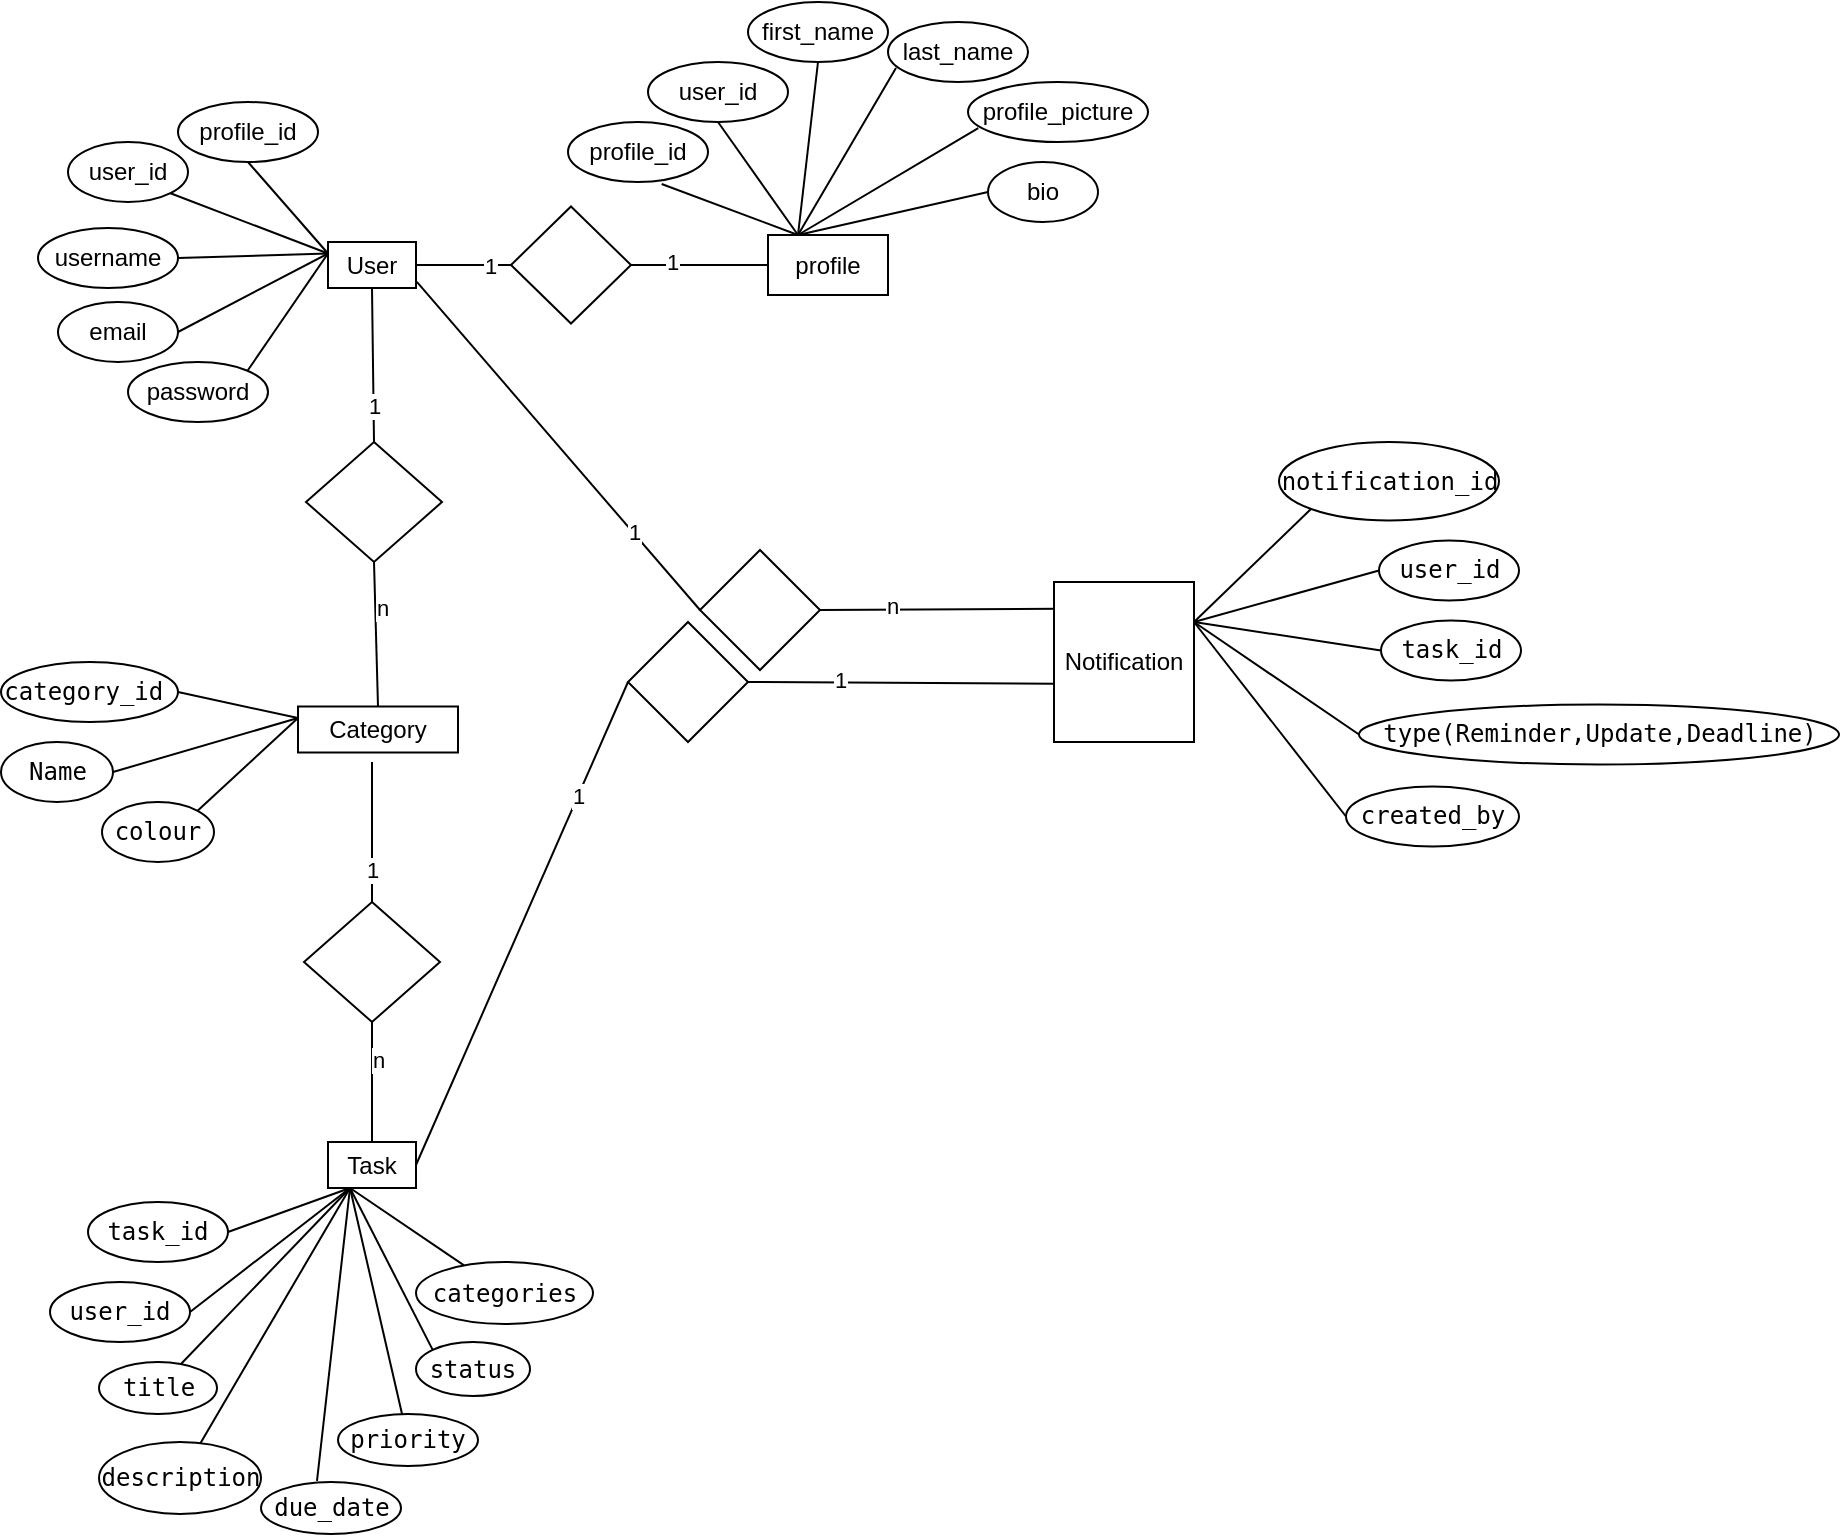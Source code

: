 <mxfile version="24.7.14">
  <diagram name="Page-1" id="2oIcgv48rsFbRuFE8hWv">
    <mxGraphModel dx="1313" dy="711" grid="1" gridSize="10" guides="1" tooltips="1" connect="1" arrows="1" fold="1" page="1" pageScale="1" pageWidth="850" pageHeight="1100" math="0" shadow="0">
      <root>
        <mxCell id="0" />
        <mxCell id="1" parent="0" />
        <mxCell id="Rj8w-bVWe5VZsiDT0nC8-1" value="User" style="rounded=0;whiteSpace=wrap;html=1;" parent="1" vertex="1">
          <mxGeometry x="275" y="380" width="44" height="23" as="geometry" />
        </mxCell>
        <mxCell id="Rj8w-bVWe5VZsiDT0nC8-2" value="user_id" style="ellipse;whiteSpace=wrap;html=1;" parent="1" vertex="1">
          <mxGeometry x="145" y="330" width="60" height="30" as="geometry" />
        </mxCell>
        <mxCell id="Rj8w-bVWe5VZsiDT0nC8-3" value="" style="endArrow=none;html=1;rounded=0;entryX=0;entryY=0.25;entryDx=0;entryDy=0;exitX=1;exitY=1;exitDx=0;exitDy=0;" parent="1" source="Rj8w-bVWe5VZsiDT0nC8-2" target="Rj8w-bVWe5VZsiDT0nC8-1" edge="1">
          <mxGeometry width="50" height="50" relative="1" as="geometry">
            <mxPoint x="165" y="480" as="sourcePoint" />
            <mxPoint x="215" y="430" as="targetPoint" />
          </mxGeometry>
        </mxCell>
        <mxCell id="Rj8w-bVWe5VZsiDT0nC8-4" value="username" style="ellipse;whiteSpace=wrap;html=1;" parent="1" vertex="1">
          <mxGeometry x="130" y="373" width="70" height="30" as="geometry" />
        </mxCell>
        <mxCell id="Rj8w-bVWe5VZsiDT0nC8-5" value="" style="endArrow=none;html=1;rounded=0;entryX=0;entryY=0.25;entryDx=0;entryDy=0;exitX=1;exitY=0.5;exitDx=0;exitDy=0;" parent="1" source="Rj8w-bVWe5VZsiDT0nC8-4" target="Rj8w-bVWe5VZsiDT0nC8-1" edge="1">
          <mxGeometry width="50" height="50" relative="1" as="geometry">
            <mxPoint x="145" y="520" as="sourcePoint" />
            <mxPoint x="255" y="426" as="targetPoint" />
          </mxGeometry>
        </mxCell>
        <mxCell id="Rj8w-bVWe5VZsiDT0nC8-6" value="email" style="ellipse;whiteSpace=wrap;html=1;" parent="1" vertex="1">
          <mxGeometry x="140" y="410" width="60" height="30" as="geometry" />
        </mxCell>
        <mxCell id="Rj8w-bVWe5VZsiDT0nC8-7" value="" style="endArrow=none;html=1;rounded=0;entryX=0;entryY=0.25;entryDx=0;entryDy=0;exitX=1;exitY=0.5;exitDx=0;exitDy=0;" parent="1" source="Rj8w-bVWe5VZsiDT0nC8-6" target="Rj8w-bVWe5VZsiDT0nC8-1" edge="1">
          <mxGeometry width="50" height="50" relative="1" as="geometry">
            <mxPoint x="135" y="560" as="sourcePoint" />
            <mxPoint x="245" y="466" as="targetPoint" />
          </mxGeometry>
        </mxCell>
        <mxCell id="Rj8w-bVWe5VZsiDT0nC8-8" value="password" style="ellipse;whiteSpace=wrap;html=1;" parent="1" vertex="1">
          <mxGeometry x="175" y="440" width="70" height="30" as="geometry" />
        </mxCell>
        <mxCell id="Rj8w-bVWe5VZsiDT0nC8-9" value="" style="endArrow=none;html=1;rounded=0;exitX=1;exitY=0;exitDx=0;exitDy=0;entryX=0;entryY=0.25;entryDx=0;entryDy=0;" parent="1" source="Rj8w-bVWe5VZsiDT0nC8-8" target="Rj8w-bVWe5VZsiDT0nC8-1" edge="1">
          <mxGeometry width="50" height="50" relative="1" as="geometry">
            <mxPoint x="135" y="600" as="sourcePoint" />
            <mxPoint x="275" y="390" as="targetPoint" />
          </mxGeometry>
        </mxCell>
        <mxCell id="Rj8w-bVWe5VZsiDT0nC8-10" value="" style="rhombus;whiteSpace=wrap;html=1;" parent="1" vertex="1">
          <mxGeometry x="366.5" y="362.25" width="60" height="58.5" as="geometry" />
        </mxCell>
        <mxCell id="Rj8w-bVWe5VZsiDT0nC8-11" value="" style="endArrow=none;html=1;rounded=0;exitX=1;exitY=0.5;exitDx=0;exitDy=0;entryX=0;entryY=0.5;entryDx=0;entryDy=0;" parent="1" source="Rj8w-bVWe5VZsiDT0nC8-1" target="Rj8w-bVWe5VZsiDT0nC8-10" edge="1">
          <mxGeometry width="50" height="50" relative="1" as="geometry">
            <mxPoint x="350" y="380" as="sourcePoint" />
            <mxPoint x="365" y="390" as="targetPoint" />
          </mxGeometry>
        </mxCell>
        <mxCell id="Rj8w-bVWe5VZsiDT0nC8-16" value="1" style="edgeLabel;html=1;align=center;verticalAlign=middle;resizable=0;points=[];" parent="Rj8w-bVWe5VZsiDT0nC8-11" vertex="1" connectable="0">
          <mxGeometry x="0.529" relative="1" as="geometry">
            <mxPoint as="offset" />
          </mxGeometry>
        </mxCell>
        <mxCell id="Rj8w-bVWe5VZsiDT0nC8-13" value="profile_id" style="ellipse;whiteSpace=wrap;html=1;" parent="1" vertex="1">
          <mxGeometry x="200" y="310" width="70" height="30" as="geometry" />
        </mxCell>
        <mxCell id="Rj8w-bVWe5VZsiDT0nC8-14" value="" style="endArrow=none;html=1;rounded=0;exitX=0.5;exitY=1;exitDx=0;exitDy=0;entryX=0;entryY=0.25;entryDx=0;entryDy=0;" parent="1" source="Rj8w-bVWe5VZsiDT0nC8-13" target="Rj8w-bVWe5VZsiDT0nC8-1" edge="1">
          <mxGeometry width="50" height="50" relative="1" as="geometry">
            <mxPoint x="225" y="457" as="sourcePoint" />
            <mxPoint x="275" y="390" as="targetPoint" />
          </mxGeometry>
        </mxCell>
        <mxCell id="Rj8w-bVWe5VZsiDT0nC8-18" value="profile" style="rounded=0;whiteSpace=wrap;html=1;" parent="1" vertex="1">
          <mxGeometry x="495" y="376.5" width="60" height="30" as="geometry" />
        </mxCell>
        <mxCell id="Rj8w-bVWe5VZsiDT0nC8-19" value="" style="endArrow=none;html=1;rounded=0;entryX=0;entryY=0.5;entryDx=0;entryDy=0;exitX=1;exitY=0.5;exitDx=0;exitDy=0;" parent="1" source="Rj8w-bVWe5VZsiDT0nC8-10" target="Rj8w-bVWe5VZsiDT0nC8-18" edge="1">
          <mxGeometry width="50" height="50" relative="1" as="geometry">
            <mxPoint x="375" y="530" as="sourcePoint" />
            <mxPoint x="425" y="480" as="targetPoint" />
          </mxGeometry>
        </mxCell>
        <mxCell id="Rj8w-bVWe5VZsiDT0nC8-20" value="1" style="edgeLabel;html=1;align=center;verticalAlign=middle;resizable=0;points=[];" parent="Rj8w-bVWe5VZsiDT0nC8-19" vertex="1" connectable="0">
          <mxGeometry x="-0.408" y="3" relative="1" as="geometry">
            <mxPoint y="1" as="offset" />
          </mxGeometry>
        </mxCell>
        <mxCell id="Rj8w-bVWe5VZsiDT0nC8-21" value="profile_id" style="ellipse;whiteSpace=wrap;html=1;" parent="1" vertex="1">
          <mxGeometry x="395" y="320" width="70" height="30" as="geometry" />
        </mxCell>
        <mxCell id="Rj8w-bVWe5VZsiDT0nC8-22" value="" style="endArrow=none;html=1;rounded=0;exitX=0.669;exitY=1.033;exitDx=0;exitDy=0;entryX=0.25;entryY=0;entryDx=0;entryDy=0;exitPerimeter=0;" parent="1" source="Rj8w-bVWe5VZsiDT0nC8-21" target="Rj8w-bVWe5VZsiDT0nC8-18" edge="1">
          <mxGeometry width="50" height="50" relative="1" as="geometry">
            <mxPoint x="450" y="411" as="sourcePoint" />
            <mxPoint x="500" y="340" as="targetPoint" />
          </mxGeometry>
        </mxCell>
        <mxCell id="Rj8w-bVWe5VZsiDT0nC8-23" value="user_id" style="ellipse;whiteSpace=wrap;html=1;" parent="1" vertex="1">
          <mxGeometry x="435" y="290" width="70" height="30" as="geometry" />
        </mxCell>
        <mxCell id="Rj8w-bVWe5VZsiDT0nC8-24" value="" style="endArrow=none;html=1;rounded=0;exitX=0.5;exitY=1;exitDx=0;exitDy=0;entryX=0.25;entryY=0;entryDx=0;entryDy=0;" parent="1" source="Rj8w-bVWe5VZsiDT0nC8-23" target="Rj8w-bVWe5VZsiDT0nC8-18" edge="1">
          <mxGeometry width="50" height="50" relative="1" as="geometry">
            <mxPoint x="530" y="394" as="sourcePoint" />
            <mxPoint x="580" y="360" as="targetPoint" />
          </mxGeometry>
        </mxCell>
        <mxCell id="Rj8w-bVWe5VZsiDT0nC8-25" value="first_name" style="ellipse;whiteSpace=wrap;html=1;" parent="1" vertex="1">
          <mxGeometry x="485" y="260" width="70" height="30" as="geometry" />
        </mxCell>
        <mxCell id="Rj8w-bVWe5VZsiDT0nC8-26" value="" style="endArrow=none;html=1;rounded=0;exitX=0.5;exitY=1;exitDx=0;exitDy=0;entryX=0.25;entryY=0;entryDx=0;entryDy=0;" parent="1" source="Rj8w-bVWe5VZsiDT0nC8-25" target="Rj8w-bVWe5VZsiDT0nC8-18" edge="1">
          <mxGeometry width="50" height="50" relative="1" as="geometry">
            <mxPoint x="580" y="407" as="sourcePoint" />
            <mxPoint x="630" y="373" as="targetPoint" />
          </mxGeometry>
        </mxCell>
        <mxCell id="TDnGn_1f78GrU_RNi5Ye-1" value="last_name" style="ellipse;whiteSpace=wrap;html=1;" parent="1" vertex="1">
          <mxGeometry x="555" y="270" width="70" height="30" as="geometry" />
        </mxCell>
        <mxCell id="TDnGn_1f78GrU_RNi5Ye-2" value="" style="endArrow=none;html=1;rounded=0;exitX=0.057;exitY=0.767;exitDx=0;exitDy=0;entryX=0.25;entryY=0;entryDx=0;entryDy=0;exitPerimeter=0;" parent="1" source="TDnGn_1f78GrU_RNi5Ye-1" target="Rj8w-bVWe5VZsiDT0nC8-18" edge="1">
          <mxGeometry width="50" height="50" relative="1" as="geometry">
            <mxPoint x="605" y="440" as="sourcePoint" />
            <mxPoint x="535" y="410" as="targetPoint" />
          </mxGeometry>
        </mxCell>
        <mxCell id="TDnGn_1f78GrU_RNi5Ye-3" value="profile_picture" style="ellipse;whiteSpace=wrap;html=1;" parent="1" vertex="1">
          <mxGeometry x="595" y="300" width="90" height="30" as="geometry" />
        </mxCell>
        <mxCell id="TDnGn_1f78GrU_RNi5Ye-4" value="" style="endArrow=none;html=1;rounded=0;exitX=0.057;exitY=0.767;exitDx=0;exitDy=0;entryX=0.25;entryY=0;entryDx=0;entryDy=0;exitPerimeter=0;" parent="1" source="TDnGn_1f78GrU_RNi5Ye-3" target="Rj8w-bVWe5VZsiDT0nC8-18" edge="1">
          <mxGeometry width="50" height="50" relative="1" as="geometry">
            <mxPoint x="620" y="473" as="sourcePoint" />
            <mxPoint x="525" y="410" as="targetPoint" />
          </mxGeometry>
        </mxCell>
        <mxCell id="TDnGn_1f78GrU_RNi5Ye-6" value="bio" style="ellipse;whiteSpace=wrap;html=1;" parent="1" vertex="1">
          <mxGeometry x="605" y="340" width="55" height="30" as="geometry" />
        </mxCell>
        <mxCell id="TDnGn_1f78GrU_RNi5Ye-7" value="" style="endArrow=none;html=1;rounded=0;exitX=0;exitY=0.5;exitDx=0;exitDy=0;entryX=0.25;entryY=0;entryDx=0;entryDy=0;" parent="1" source="TDnGn_1f78GrU_RNi5Ye-6" target="Rj8w-bVWe5VZsiDT0nC8-18" edge="1">
          <mxGeometry width="50" height="50" relative="1" as="geometry">
            <mxPoint x="650" y="504.5" as="sourcePoint" />
            <mxPoint x="555" y="441.5" as="targetPoint" />
          </mxGeometry>
        </mxCell>
        <mxCell id="TDnGn_1f78GrU_RNi5Ye-8" value="" style="rhombus;whiteSpace=wrap;html=1;" parent="1" vertex="1">
          <mxGeometry x="264" y="480" width="68" height="60" as="geometry" />
        </mxCell>
        <mxCell id="TDnGn_1f78GrU_RNi5Ye-9" value="" style="endArrow=none;html=1;rounded=0;entryX=0.5;entryY=0;entryDx=0;entryDy=0;exitX=0.5;exitY=1;exitDx=0;exitDy=0;" parent="1" source="Rj8w-bVWe5VZsiDT0nC8-1" target="TDnGn_1f78GrU_RNi5Ye-8" edge="1">
          <mxGeometry width="50" height="50" relative="1" as="geometry">
            <mxPoint x="295" y="401" as="sourcePoint" />
            <mxPoint x="335" y="467.75" as="targetPoint" />
          </mxGeometry>
        </mxCell>
        <mxCell id="TDnGn_1f78GrU_RNi5Ye-10" value="1" style="edgeLabel;html=1;align=center;verticalAlign=middle;resizable=0;points=[];" parent="TDnGn_1f78GrU_RNi5Ye-9" vertex="1" connectable="0">
          <mxGeometry x="0.529" relative="1" as="geometry">
            <mxPoint as="offset" />
          </mxGeometry>
        </mxCell>
        <mxCell id="TDnGn_1f78GrU_RNi5Ye-11" value="" style="endArrow=none;html=1;rounded=0;exitX=0.5;exitY=1;exitDx=0;exitDy=0;entryX=0.5;entryY=0;entryDx=0;entryDy=0;" parent="1" source="TDnGn_1f78GrU_RNi5Ye-8" target="HAXW_RtDJW_a83ujI_BT-6" edge="1">
          <mxGeometry width="50" height="50" relative="1" as="geometry">
            <mxPoint x="345" y="607.75" as="sourcePoint" />
            <mxPoint x="300" y="610" as="targetPoint" />
          </mxGeometry>
        </mxCell>
        <mxCell id="TDnGn_1f78GrU_RNi5Ye-12" value="n" style="edgeLabel;html=1;align=center;verticalAlign=middle;resizable=0;points=[];" parent="TDnGn_1f78GrU_RNi5Ye-11" vertex="1" connectable="0">
          <mxGeometry x="-0.408" y="3" relative="1" as="geometry">
            <mxPoint y="1" as="offset" />
          </mxGeometry>
        </mxCell>
        <mxCell id="TDnGn_1f78GrU_RNi5Ye-13" value="Task" style="rounded=0;whiteSpace=wrap;html=1;" parent="1" vertex="1">
          <mxGeometry x="275" y="830" width="44" height="23" as="geometry" />
        </mxCell>
        <mxCell id="TDnGn_1f78GrU_RNi5Ye-14" value="&lt;code&gt;task_id&lt;/code&gt;" style="ellipse;whiteSpace=wrap;html=1;" parent="1" vertex="1">
          <mxGeometry x="155" y="860" width="70" height="30" as="geometry" />
        </mxCell>
        <mxCell id="TDnGn_1f78GrU_RNi5Ye-15" value="" style="endArrow=none;html=1;rounded=0;exitX=1;exitY=0.5;exitDx=0;exitDy=0;entryX=0.25;entryY=1;entryDx=0;entryDy=0;" parent="1" source="TDnGn_1f78GrU_RNi5Ye-14" target="TDnGn_1f78GrU_RNi5Ye-13" edge="1">
          <mxGeometry width="50" height="50" relative="1" as="geometry">
            <mxPoint x="220" y="1072.75" as="sourcePoint" />
            <mxPoint x="270" y="1005.75" as="targetPoint" />
          </mxGeometry>
        </mxCell>
        <mxCell id="TDnGn_1f78GrU_RNi5Ye-18" value="&lt;code&gt;user_id&lt;/code&gt;" style="ellipse;whiteSpace=wrap;html=1;" parent="1" vertex="1">
          <mxGeometry x="136" y="900" width="70" height="30" as="geometry" />
        </mxCell>
        <mxCell id="TDnGn_1f78GrU_RNi5Ye-19" value="" style="endArrow=none;html=1;rounded=0;exitX=1;exitY=0.5;exitDx=0;exitDy=0;entryX=0.25;entryY=1;entryDx=0;entryDy=0;" parent="1" source="TDnGn_1f78GrU_RNi5Ye-18" target="TDnGn_1f78GrU_RNi5Ye-13" edge="1">
          <mxGeometry width="50" height="50" relative="1" as="geometry">
            <mxPoint x="250" y="1109.75" as="sourcePoint" />
            <mxPoint x="316" y="1025.75" as="targetPoint" />
          </mxGeometry>
        </mxCell>
        <mxCell id="TDnGn_1f78GrU_RNi5Ye-20" value="&lt;code&gt;title&lt;/code&gt;" style="ellipse;whiteSpace=wrap;html=1;" parent="1" vertex="1">
          <mxGeometry x="160.5" y="940" width="59" height="26" as="geometry" />
        </mxCell>
        <mxCell id="TDnGn_1f78GrU_RNi5Ye-21" value="" style="endArrow=none;html=1;rounded=0;entryX=0.25;entryY=1;entryDx=0;entryDy=0;" parent="1" source="TDnGn_1f78GrU_RNi5Ye-20" target="TDnGn_1f78GrU_RNi5Ye-13" edge="1">
          <mxGeometry width="50" height="50" relative="1" as="geometry">
            <mxPoint x="301" y="1136.75" as="sourcePoint" />
            <mxPoint x="337" y="1015.75" as="targetPoint" />
          </mxGeometry>
        </mxCell>
        <mxCell id="TDnGn_1f78GrU_RNi5Ye-22" value="&lt;code&gt;description&lt;/code&gt;" style="ellipse;whiteSpace=wrap;html=1;" parent="1" vertex="1">
          <mxGeometry x="160.5" y="980" width="81" height="36" as="geometry" />
        </mxCell>
        <mxCell id="TDnGn_1f78GrU_RNi5Ye-23" value="" style="endArrow=none;html=1;rounded=0;entryX=0.25;entryY=1;entryDx=0;entryDy=0;" parent="1" source="TDnGn_1f78GrU_RNi5Ye-22" target="TDnGn_1f78GrU_RNi5Ye-13" edge="1">
          <mxGeometry width="50" height="50" relative="1" as="geometry">
            <mxPoint x="379" y="1136.75" as="sourcePoint" />
            <mxPoint x="305" y="988.75" as="targetPoint" />
          </mxGeometry>
        </mxCell>
        <mxCell id="TDnGn_1f78GrU_RNi5Ye-24" value="&lt;code&gt;due_date&lt;/code&gt;" style="ellipse;whiteSpace=wrap;html=1;" parent="1" vertex="1">
          <mxGeometry x="241.5" y="1000" width="70" height="26" as="geometry" />
        </mxCell>
        <mxCell id="TDnGn_1f78GrU_RNi5Ye-25" value="" style="endArrow=none;html=1;rounded=0;entryX=0.25;entryY=1;entryDx=0;entryDy=0;exitX=0.4;exitY=-0.023;exitDx=0;exitDy=0;exitPerimeter=0;" parent="1" source="TDnGn_1f78GrU_RNi5Ye-24" target="TDnGn_1f78GrU_RNi5Ye-13" edge="1">
          <mxGeometry width="50" height="50" relative="1" as="geometry">
            <mxPoint x="380" y="1131.75" as="sourcePoint" />
            <mxPoint x="365" y="983.75" as="targetPoint" />
          </mxGeometry>
        </mxCell>
        <mxCell id="TDnGn_1f78GrU_RNi5Ye-26" value="&lt;code&gt;priority&lt;/code&gt;" style="ellipse;whiteSpace=wrap;html=1;" parent="1" vertex="1">
          <mxGeometry x="280" y="966" width="70" height="26" as="geometry" />
        </mxCell>
        <mxCell id="TDnGn_1f78GrU_RNi5Ye-27" value="" style="endArrow=none;html=1;rounded=0;entryX=0.25;entryY=1;entryDx=0;entryDy=0;" parent="1" source="TDnGn_1f78GrU_RNi5Ye-26" target="TDnGn_1f78GrU_RNi5Ye-13" edge="1">
          <mxGeometry width="50" height="50" relative="1" as="geometry">
            <mxPoint x="409" y="1098.75" as="sourcePoint" />
            <mxPoint x="315" y="955.75" as="targetPoint" />
          </mxGeometry>
        </mxCell>
        <mxCell id="TDnGn_1f78GrU_RNi5Ye-28" value="&lt;code&gt;status&lt;/code&gt;" style="ellipse;whiteSpace=wrap;html=1;" parent="1" vertex="1">
          <mxGeometry x="319" y="930" width="57" height="27" as="geometry" />
        </mxCell>
        <mxCell id="TDnGn_1f78GrU_RNi5Ye-29" value="" style="endArrow=none;html=1;rounded=0;entryX=0.25;entryY=1;entryDx=0;entryDy=0;exitX=0;exitY=0;exitDx=0;exitDy=0;" parent="1" source="TDnGn_1f78GrU_RNi5Ye-28" target="TDnGn_1f78GrU_RNi5Ye-13" edge="1">
          <mxGeometry width="50" height="50" relative="1" as="geometry">
            <mxPoint x="442" y="1067.75" as="sourcePoint" />
            <mxPoint x="319" y="957.75" as="targetPoint" />
          </mxGeometry>
        </mxCell>
        <mxCell id="TDnGn_1f78GrU_RNi5Ye-30" value="&lt;code&gt;categories&lt;/code&gt;" style="ellipse;whiteSpace=wrap;html=1;" parent="1" vertex="1">
          <mxGeometry x="319" y="890" width="88.5" height="31" as="geometry" />
        </mxCell>
        <mxCell id="TDnGn_1f78GrU_RNi5Ye-31" value="" style="endArrow=none;html=1;rounded=0;entryX=0.25;entryY=1;entryDx=0;entryDy=0;" parent="1" source="TDnGn_1f78GrU_RNi5Ye-30" target="TDnGn_1f78GrU_RNi5Ye-13" edge="1">
          <mxGeometry width="50" height="50" relative="1" as="geometry">
            <mxPoint x="461" y="1040.75" as="sourcePoint" />
            <mxPoint x="305" y="961.75" as="targetPoint" />
          </mxGeometry>
        </mxCell>
        <mxCell id="T5rermQS7O7GPR66ioIY-12" value="" style="rhombus;whiteSpace=wrap;html=1;" parent="1" vertex="1">
          <mxGeometry x="461" y="534" width="60" height="60" as="geometry" />
        </mxCell>
        <mxCell id="T5rermQS7O7GPR66ioIY-13" value="" style="endArrow=none;html=1;rounded=0;exitX=1.01;exitY=0.866;exitDx=0;exitDy=0;entryX=0;entryY=0.5;entryDx=0;entryDy=0;exitPerimeter=0;" parent="1" source="Rj8w-bVWe5VZsiDT0nC8-1" target="T5rermQS7O7GPR66ioIY-12" edge="1">
          <mxGeometry width="50" height="50" relative="1" as="geometry">
            <mxPoint x="338" y="420.75" as="sourcePoint" />
            <mxPoint x="461" y="544.75" as="targetPoint" />
          </mxGeometry>
        </mxCell>
        <mxCell id="T5rermQS7O7GPR66ioIY-14" value="1" style="edgeLabel;html=1;align=center;verticalAlign=middle;resizable=0;points=[];" parent="T5rermQS7O7GPR66ioIY-13" vertex="1" connectable="0">
          <mxGeometry x="0.529" relative="1" as="geometry">
            <mxPoint as="offset" />
          </mxGeometry>
        </mxCell>
        <mxCell id="T5rermQS7O7GPR66ioIY-15" value="" style="endArrow=none;html=1;rounded=0;exitX=1;exitY=0.5;exitDx=0;exitDy=0;entryX=0.035;entryY=0.167;entryDx=0;entryDy=0;entryPerimeter=0;" parent="1" source="T5rermQS7O7GPR66ioIY-12" target="T5rermQS7O7GPR66ioIY-17" edge="1">
          <mxGeometry width="50" height="50" relative="1" as="geometry">
            <mxPoint x="514" y="684.75" as="sourcePoint" />
            <mxPoint x="623" y="495" as="targetPoint" />
          </mxGeometry>
        </mxCell>
        <mxCell id="T5rermQS7O7GPR66ioIY-16" value="n" style="edgeLabel;html=1;align=center;verticalAlign=middle;resizable=0;points=[];" parent="T5rermQS7O7GPR66ioIY-15" vertex="1" connectable="0">
          <mxGeometry x="-0.408" y="3" relative="1" as="geometry">
            <mxPoint y="1" as="offset" />
          </mxGeometry>
        </mxCell>
        <mxCell id="T5rermQS7O7GPR66ioIY-17" value="Notification" style="rounded=0;whiteSpace=wrap;html=1;" parent="1" vertex="1">
          <mxGeometry x="638" y="550" width="70" height="80" as="geometry" />
        </mxCell>
        <mxCell id="T5rermQS7O7GPR66ioIY-18" value="&lt;code&gt;notification_id&lt;/code&gt;" style="ellipse;whiteSpace=wrap;html=1;" parent="1" vertex="1">
          <mxGeometry x="750.5" y="480" width="110" height="39.25" as="geometry" />
        </mxCell>
        <mxCell id="T5rermQS7O7GPR66ioIY-19" value="" style="endArrow=none;html=1;rounded=0;exitX=0;exitY=1;exitDx=0;exitDy=0;entryX=1;entryY=0.25;entryDx=0;entryDy=0;" parent="1" source="T5rermQS7O7GPR66ioIY-18" edge="1" target="T5rermQS7O7GPR66ioIY-17">
          <mxGeometry width="50" height="50" relative="1" as="geometry">
            <mxPoint x="835.25" y="674.5" as="sourcePoint" />
            <mxPoint x="707.5" y="570" as="targetPoint" />
          </mxGeometry>
        </mxCell>
        <mxCell id="T5rermQS7O7GPR66ioIY-20" value="&lt;code&gt;user_id&lt;/code&gt;" style="ellipse;whiteSpace=wrap;html=1;" parent="1" vertex="1">
          <mxGeometry x="800.5" y="529.25" width="70" height="30" as="geometry" />
        </mxCell>
        <mxCell id="T5rermQS7O7GPR66ioIY-21" value="" style="endArrow=none;html=1;rounded=0;exitX=0;exitY=0.5;exitDx=0;exitDy=0;entryX=1;entryY=0.25;entryDx=0;entryDy=0;" parent="1" source="T5rermQS7O7GPR66ioIY-20" target="T5rermQS7O7GPR66ioIY-17" edge="1">
          <mxGeometry width="50" height="50" relative="1" as="geometry">
            <mxPoint x="861.25" y="723.75" as="sourcePoint" />
            <mxPoint x="725.5" y="605.25" as="targetPoint" />
          </mxGeometry>
        </mxCell>
        <mxCell id="T5rermQS7O7GPR66ioIY-23" value="&lt;code&gt;task_id&lt;/code&gt;" style="ellipse;whiteSpace=wrap;html=1;" parent="1" vertex="1">
          <mxGeometry x="801.5" y="569.25" width="70" height="30" as="geometry" />
        </mxCell>
        <mxCell id="T5rermQS7O7GPR66ioIY-24" value="" style="endArrow=none;html=1;rounded=0;exitX=0;exitY=0.5;exitDx=0;exitDy=0;entryX=1;entryY=0.25;entryDx=0;entryDy=0;" parent="1" source="T5rermQS7O7GPR66ioIY-23" target="T5rermQS7O7GPR66ioIY-17" edge="1">
          <mxGeometry width="50" height="50" relative="1" as="geometry">
            <mxPoint x="862.25" y="763.75" as="sourcePoint" />
            <mxPoint x="700.5" y="598" as="targetPoint" />
          </mxGeometry>
        </mxCell>
        <mxCell id="T5rermQS7O7GPR66ioIY-25" value="&lt;code&gt;type(Reminder,Update,Deadline)&lt;/code&gt;" style="ellipse;whiteSpace=wrap;html=1;" parent="1" vertex="1">
          <mxGeometry x="790.5" y="611.25" width="240" height="30" as="geometry" />
        </mxCell>
        <mxCell id="T5rermQS7O7GPR66ioIY-26" value="" style="endArrow=none;html=1;rounded=0;exitX=0;exitY=0.5;exitDx=0;exitDy=0;entryX=1;entryY=0.25;entryDx=0;entryDy=0;" parent="1" source="T5rermQS7O7GPR66ioIY-25" target="T5rermQS7O7GPR66ioIY-17" edge="1">
          <mxGeometry width="50" height="50" relative="1" as="geometry">
            <mxPoint x="851.25" y="805.75" as="sourcePoint" />
            <mxPoint x="688.5" y="600" as="targetPoint" />
          </mxGeometry>
        </mxCell>
        <mxCell id="T5rermQS7O7GPR66ioIY-27" value="&lt;code&gt;created_by&lt;/code&gt;" style="ellipse;whiteSpace=wrap;html=1;" parent="1" vertex="1">
          <mxGeometry x="784" y="652.25" width="86.5" height="30" as="geometry" />
        </mxCell>
        <mxCell id="T5rermQS7O7GPR66ioIY-28" value="" style="endArrow=none;html=1;rounded=0;exitX=0;exitY=0.5;exitDx=0;exitDy=0;entryX=1;entryY=0.25;entryDx=0;entryDy=0;" parent="1" source="T5rermQS7O7GPR66ioIY-27" target="T5rermQS7O7GPR66ioIY-17" edge="1">
          <mxGeometry width="50" height="50" relative="1" as="geometry">
            <mxPoint x="844.75" y="846.75" as="sourcePoint" />
            <mxPoint x="693" y="599" as="targetPoint" />
          </mxGeometry>
        </mxCell>
        <mxCell id="T5rermQS7O7GPR66ioIY-34" value="" style="rhombus;whiteSpace=wrap;html=1;" parent="1" vertex="1">
          <mxGeometry x="425" y="570" width="60" height="60" as="geometry" />
        </mxCell>
        <mxCell id="T5rermQS7O7GPR66ioIY-35" value="" style="endArrow=none;html=1;rounded=0;entryX=0;entryY=0.5;entryDx=0;entryDy=0;exitX=1;exitY=0.5;exitDx=0;exitDy=0;" parent="1" source="TDnGn_1f78GrU_RNi5Ye-13" target="T5rermQS7O7GPR66ioIY-34" edge="1">
          <mxGeometry width="50" height="50" relative="1" as="geometry">
            <mxPoint x="340" y="590" as="sourcePoint" />
            <mxPoint x="462" y="574.75" as="targetPoint" />
          </mxGeometry>
        </mxCell>
        <mxCell id="T5rermQS7O7GPR66ioIY-36" value="1" style="edgeLabel;html=1;align=center;verticalAlign=middle;resizable=0;points=[];" parent="T5rermQS7O7GPR66ioIY-35" vertex="1" connectable="0">
          <mxGeometry x="0.529" relative="1" as="geometry">
            <mxPoint as="offset" />
          </mxGeometry>
        </mxCell>
        <mxCell id="T5rermQS7O7GPR66ioIY-37" value="" style="endArrow=none;html=1;rounded=0;exitX=1;exitY=0.5;exitDx=0;exitDy=0;entryX=0.003;entryY=0.636;entryDx=0;entryDy=0;entryPerimeter=0;" parent="1" source="T5rermQS7O7GPR66ioIY-34" target="T5rermQS7O7GPR66ioIY-17" edge="1">
          <mxGeometry width="50" height="50" relative="1" as="geometry">
            <mxPoint x="515" y="714.75" as="sourcePoint" />
            <mxPoint x="633" y="525" as="targetPoint" />
          </mxGeometry>
        </mxCell>
        <mxCell id="T5rermQS7O7GPR66ioIY-38" value="1" style="edgeLabel;html=1;align=center;verticalAlign=middle;resizable=0;points=[];" parent="T5rermQS7O7GPR66ioIY-37" vertex="1" connectable="0">
          <mxGeometry x="-0.408" y="3" relative="1" as="geometry">
            <mxPoint y="1" as="offset" />
          </mxGeometry>
        </mxCell>
        <mxCell id="HAXW_RtDJW_a83ujI_BT-1" value="" style="rhombus;whiteSpace=wrap;html=1;" vertex="1" parent="1">
          <mxGeometry x="263" y="710" width="68" height="60" as="geometry" />
        </mxCell>
        <mxCell id="HAXW_RtDJW_a83ujI_BT-2" value="" style="endArrow=none;html=1;rounded=0;entryX=0.5;entryY=0;entryDx=0;entryDy=0;exitX=0.5;exitY=1;exitDx=0;exitDy=0;" edge="1" parent="1" target="HAXW_RtDJW_a83ujI_BT-1">
          <mxGeometry width="50" height="50" relative="1" as="geometry">
            <mxPoint x="297" y="640" as="sourcePoint" />
            <mxPoint x="335" y="704.75" as="targetPoint" />
          </mxGeometry>
        </mxCell>
        <mxCell id="HAXW_RtDJW_a83ujI_BT-3" value="1" style="edgeLabel;html=1;align=center;verticalAlign=middle;resizable=0;points=[];" vertex="1" connectable="0" parent="HAXW_RtDJW_a83ujI_BT-2">
          <mxGeometry x="0.529" relative="1" as="geometry">
            <mxPoint as="offset" />
          </mxGeometry>
        </mxCell>
        <mxCell id="HAXW_RtDJW_a83ujI_BT-4" value="" style="endArrow=none;html=1;rounded=0;exitX=0.5;exitY=1;exitDx=0;exitDy=0;entryX=0.5;entryY=0;entryDx=0;entryDy=0;" edge="1" parent="1" source="HAXW_RtDJW_a83ujI_BT-1" target="TDnGn_1f78GrU_RNi5Ye-13">
          <mxGeometry width="50" height="50" relative="1" as="geometry">
            <mxPoint x="345" y="844.75" as="sourcePoint" />
            <mxPoint x="297" y="820" as="targetPoint" />
          </mxGeometry>
        </mxCell>
        <mxCell id="HAXW_RtDJW_a83ujI_BT-5" value="n" style="edgeLabel;html=1;align=center;verticalAlign=middle;resizable=0;points=[];" vertex="1" connectable="0" parent="HAXW_RtDJW_a83ujI_BT-4">
          <mxGeometry x="-0.408" y="3" relative="1" as="geometry">
            <mxPoint y="1" as="offset" />
          </mxGeometry>
        </mxCell>
        <mxCell id="HAXW_RtDJW_a83ujI_BT-6" value="Category" style="rounded=0;whiteSpace=wrap;html=1;" vertex="1" parent="1">
          <mxGeometry x="260" y="612.25" width="80" height="23" as="geometry" />
        </mxCell>
        <mxCell id="HAXW_RtDJW_a83ujI_BT-10" value="&lt;code&gt;category_id&amp;nbsp;&lt;/code&gt;" style="ellipse;whiteSpace=wrap;html=1;" vertex="1" parent="1">
          <mxGeometry x="111.5" y="590" width="88.5" height="30" as="geometry" />
        </mxCell>
        <mxCell id="HAXW_RtDJW_a83ujI_BT-11" value="" style="endArrow=none;html=1;rounded=0;exitX=1;exitY=0.5;exitDx=0;exitDy=0;entryX=0;entryY=0.25;entryDx=0;entryDy=0;" edge="1" parent="1" source="HAXW_RtDJW_a83ujI_BT-10" target="HAXW_RtDJW_a83ujI_BT-6">
          <mxGeometry width="50" height="50" relative="1" as="geometry">
            <mxPoint x="153.5" y="825" as="sourcePoint" />
            <mxPoint x="219.5" y="605.25" as="targetPoint" />
          </mxGeometry>
        </mxCell>
        <mxCell id="HAXW_RtDJW_a83ujI_BT-12" value="&lt;code&gt;Name&lt;/code&gt;" style="ellipse;whiteSpace=wrap;html=1;" vertex="1" parent="1">
          <mxGeometry x="111.5" y="630" width="56" height="30" as="geometry" />
        </mxCell>
        <mxCell id="HAXW_RtDJW_a83ujI_BT-13" value="" style="endArrow=none;html=1;rounded=0;exitX=1;exitY=0.5;exitDx=0;exitDy=0;entryX=0;entryY=0.25;entryDx=0;entryDy=0;" edge="1" parent="1" source="HAXW_RtDJW_a83ujI_BT-12" target="HAXW_RtDJW_a83ujI_BT-6">
          <mxGeometry width="50" height="50" relative="1" as="geometry">
            <mxPoint x="157.5" y="862.75" as="sourcePoint" />
            <mxPoint x="264" y="655.75" as="targetPoint" />
          </mxGeometry>
        </mxCell>
        <mxCell id="HAXW_RtDJW_a83ujI_BT-14" value="&lt;code&gt;colour&lt;/code&gt;" style="ellipse;whiteSpace=wrap;html=1;" vertex="1" parent="1">
          <mxGeometry x="162" y="660" width="56" height="30" as="geometry" />
        </mxCell>
        <mxCell id="HAXW_RtDJW_a83ujI_BT-15" value="" style="endArrow=none;html=1;rounded=0;exitX=1;exitY=0;exitDx=0;exitDy=0;entryX=0;entryY=0.25;entryDx=0;entryDy=0;" edge="1" parent="1" source="HAXW_RtDJW_a83ujI_BT-14" target="HAXW_RtDJW_a83ujI_BT-6">
          <mxGeometry width="50" height="50" relative="1" as="geometry">
            <mxPoint x="191.5" y="894.75" as="sourcePoint" />
            <mxPoint x="294" y="650" as="targetPoint" />
          </mxGeometry>
        </mxCell>
      </root>
    </mxGraphModel>
  </diagram>
</mxfile>
